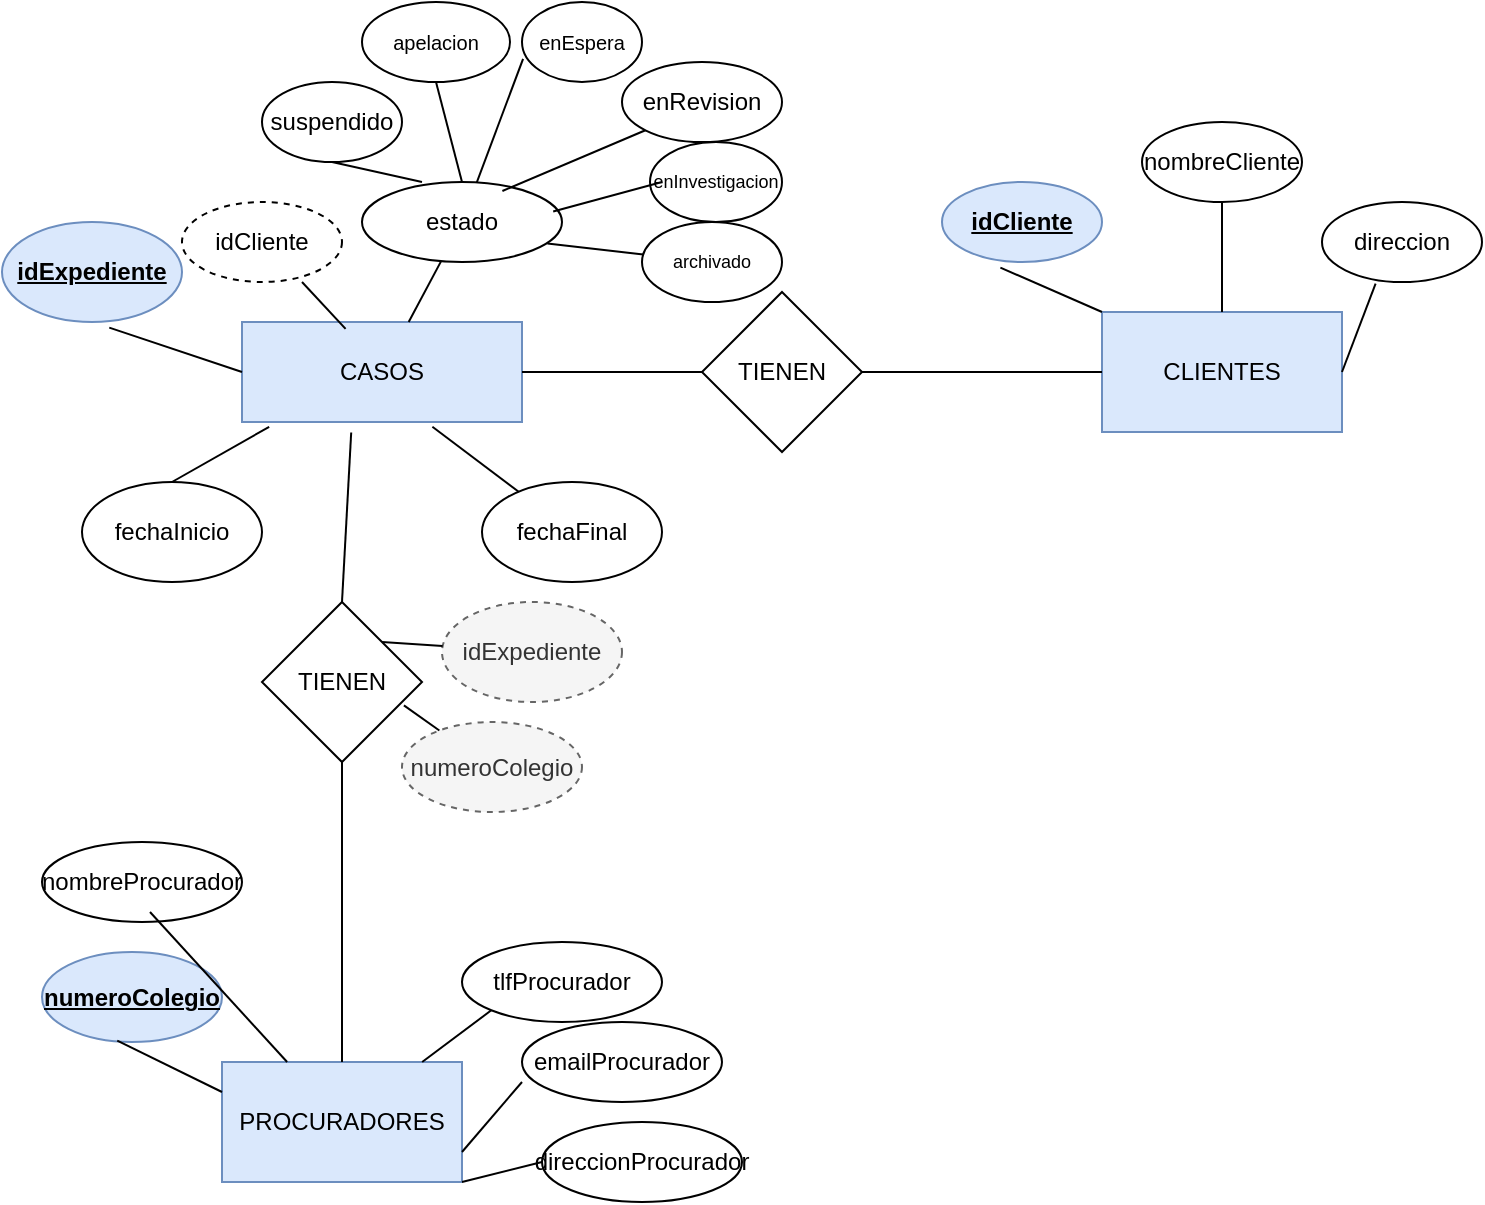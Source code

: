 <mxfile version="26.0.6">
  <diagram name="Página-1" id="o0RJ3alHOyX1quW1q8Vg">
    <mxGraphModel dx="1226" dy="665" grid="1" gridSize="10" guides="1" tooltips="1" connect="1" arrows="1" fold="1" page="1" pageScale="1" pageWidth="827" pageHeight="1169" math="0" shadow="0">
      <root>
        <mxCell id="0" />
        <mxCell id="1" parent="0" />
        <mxCell id="1Bs9g0EZFuZqRG2DbEx_-2" value="CASOS" style="rounded=0;whiteSpace=wrap;html=1;fillColor=#dae8fc;strokeColor=#6c8ebf;" vertex="1" parent="1">
          <mxGeometry x="150" y="280" width="140" height="50" as="geometry" />
        </mxCell>
        <mxCell id="1Bs9g0EZFuZqRG2DbEx_-3" value="idExpediente" style="ellipse;whiteSpace=wrap;html=1;fontStyle=5;fillColor=#dae8fc;strokeColor=#6c8ebf;" vertex="1" parent="1">
          <mxGeometry x="30" y="230" width="90" height="50" as="geometry" />
        </mxCell>
        <mxCell id="1Bs9g0EZFuZqRG2DbEx_-4" value="fechaInicio" style="ellipse;whiteSpace=wrap;html=1;fontStyle=0;" vertex="1" parent="1">
          <mxGeometry x="70" y="360" width="90" height="50" as="geometry" />
        </mxCell>
        <mxCell id="1Bs9g0EZFuZqRG2DbEx_-6" value="fechaFinal" style="ellipse;whiteSpace=wrap;html=1;fontStyle=0;" vertex="1" parent="1">
          <mxGeometry x="270" y="360" width="90" height="50" as="geometry" />
        </mxCell>
        <mxCell id="1Bs9g0EZFuZqRG2DbEx_-7" value="" style="endArrow=none;html=1;rounded=0;exitX=0.596;exitY=1.056;exitDx=0;exitDy=0;exitPerimeter=0;entryX=0;entryY=0.5;entryDx=0;entryDy=0;" edge="1" parent="1" source="1Bs9g0EZFuZqRG2DbEx_-3" target="1Bs9g0EZFuZqRG2DbEx_-2">
          <mxGeometry width="50" height="50" relative="1" as="geometry">
            <mxPoint x="630" y="320" as="sourcePoint" />
            <mxPoint x="140" y="300" as="targetPoint" />
          </mxGeometry>
        </mxCell>
        <mxCell id="1Bs9g0EZFuZqRG2DbEx_-8" value="" style="endArrow=none;html=1;rounded=0;exitX=0.097;exitY=1.048;exitDx=0;exitDy=0;entryX=0.5;entryY=0;entryDx=0;entryDy=0;exitPerimeter=0;" edge="1" parent="1" source="1Bs9g0EZFuZqRG2DbEx_-2" target="1Bs9g0EZFuZqRG2DbEx_-4">
          <mxGeometry width="50" height="50" relative="1" as="geometry">
            <mxPoint x="630" y="320" as="sourcePoint" />
            <mxPoint x="680" y="270" as="targetPoint" />
          </mxGeometry>
        </mxCell>
        <mxCell id="1Bs9g0EZFuZqRG2DbEx_-9" value="" style="endArrow=none;html=1;rounded=0;exitX=0.68;exitY=1.048;exitDx=0;exitDy=0;exitPerimeter=0;" edge="1" parent="1" source="1Bs9g0EZFuZqRG2DbEx_-2" target="1Bs9g0EZFuZqRG2DbEx_-6">
          <mxGeometry width="50" height="50" relative="1" as="geometry">
            <mxPoint x="630" y="320" as="sourcePoint" />
            <mxPoint x="680" y="270" as="targetPoint" />
          </mxGeometry>
        </mxCell>
        <mxCell id="1Bs9g0EZFuZqRG2DbEx_-10" value="estado" style="ellipse;whiteSpace=wrap;html=1;fontStyle=0;" vertex="1" parent="1">
          <mxGeometry x="210" y="210" width="100" height="40" as="geometry" />
        </mxCell>
        <mxCell id="1Bs9g0EZFuZqRG2DbEx_-11" value="" style="endArrow=none;html=1;rounded=0;" edge="1" parent="1" source="1Bs9g0EZFuZqRG2DbEx_-2" target="1Bs9g0EZFuZqRG2DbEx_-10">
          <mxGeometry width="50" height="50" relative="1" as="geometry">
            <mxPoint x="630" y="320" as="sourcePoint" />
            <mxPoint x="680" y="270" as="targetPoint" />
          </mxGeometry>
        </mxCell>
        <mxCell id="1Bs9g0EZFuZqRG2DbEx_-12" value="apelacion" style="ellipse;whiteSpace=wrap;html=1;fontSize=10;" vertex="1" parent="1">
          <mxGeometry x="210" y="120" width="74" height="40" as="geometry" />
        </mxCell>
        <mxCell id="1Bs9g0EZFuZqRG2DbEx_-13" value="enEspera" style="ellipse;whiteSpace=wrap;html=1;fontSize=10;" vertex="1" parent="1">
          <mxGeometry x="290" y="120" width="60" height="40" as="geometry" />
        </mxCell>
        <mxCell id="1Bs9g0EZFuZqRG2DbEx_-14" value="enRevision" style="ellipse;whiteSpace=wrap;html=1;" vertex="1" parent="1">
          <mxGeometry x="340" y="150" width="80" height="40" as="geometry" />
        </mxCell>
        <mxCell id="1Bs9g0EZFuZqRG2DbEx_-15" value="enInvestigacion" style="ellipse;whiteSpace=wrap;html=1;fontSize=9;" vertex="1" parent="1">
          <mxGeometry x="354" y="190" width="66" height="40" as="geometry" />
        </mxCell>
        <mxCell id="1Bs9g0EZFuZqRG2DbEx_-16" value="suspendido" style="ellipse;whiteSpace=wrap;html=1;" vertex="1" parent="1">
          <mxGeometry x="160" y="160" width="70" height="40" as="geometry" />
        </mxCell>
        <mxCell id="1Bs9g0EZFuZqRG2DbEx_-17" value="archivado" style="ellipse;whiteSpace=wrap;html=1;fontSize=9;" vertex="1" parent="1">
          <mxGeometry x="350" y="230" width="70" height="40" as="geometry" />
        </mxCell>
        <mxCell id="1Bs9g0EZFuZqRG2DbEx_-18" value="" style="endArrow=none;html=1;rounded=0;exitX=0.5;exitY=1;exitDx=0;exitDy=0;" edge="1" parent="1" source="1Bs9g0EZFuZqRG2DbEx_-16">
          <mxGeometry width="50" height="50" relative="1" as="geometry">
            <mxPoint x="530" y="320" as="sourcePoint" />
            <mxPoint x="240" y="210" as="targetPoint" />
          </mxGeometry>
        </mxCell>
        <mxCell id="1Bs9g0EZFuZqRG2DbEx_-19" value="" style="endArrow=none;html=1;rounded=0;exitX=0.702;exitY=0.112;exitDx=0;exitDy=0;exitPerimeter=0;entryX=0;entryY=1;entryDx=0;entryDy=0;" edge="1" parent="1" source="1Bs9g0EZFuZqRG2DbEx_-10" target="1Bs9g0EZFuZqRG2DbEx_-14">
          <mxGeometry width="50" height="50" relative="1" as="geometry">
            <mxPoint x="530" y="320" as="sourcePoint" />
            <mxPoint x="580" y="270" as="targetPoint" />
          </mxGeometry>
        </mxCell>
        <mxCell id="1Bs9g0EZFuZqRG2DbEx_-20" value="" style="endArrow=none;html=1;rounded=0;exitX=0.927;exitY=0.768;exitDx=0;exitDy=0;exitPerimeter=0;" edge="1" parent="1" source="1Bs9g0EZFuZqRG2DbEx_-10" target="1Bs9g0EZFuZqRG2DbEx_-17">
          <mxGeometry width="50" height="50" relative="1" as="geometry">
            <mxPoint x="530" y="320" as="sourcePoint" />
            <mxPoint x="580" y="270" as="targetPoint" />
          </mxGeometry>
        </mxCell>
        <mxCell id="1Bs9g0EZFuZqRG2DbEx_-21" value="" style="endArrow=none;html=1;rounded=0;exitX=0.5;exitY=0;exitDx=0;exitDy=0;entryX=0.5;entryY=1;entryDx=0;entryDy=0;" edge="1" parent="1" source="1Bs9g0EZFuZqRG2DbEx_-10" target="1Bs9g0EZFuZqRG2DbEx_-12">
          <mxGeometry width="50" height="50" relative="1" as="geometry">
            <mxPoint x="530" y="320" as="sourcePoint" />
            <mxPoint x="370" y="130" as="targetPoint" />
          </mxGeometry>
        </mxCell>
        <mxCell id="1Bs9g0EZFuZqRG2DbEx_-22" value="" style="endArrow=none;html=1;rounded=0;entryX=0.009;entryY=0.71;entryDx=0;entryDy=0;entryPerimeter=0;" edge="1" parent="1" source="1Bs9g0EZFuZqRG2DbEx_-10" target="1Bs9g0EZFuZqRG2DbEx_-13">
          <mxGeometry width="50" height="50" relative="1" as="geometry">
            <mxPoint x="530" y="320" as="sourcePoint" />
            <mxPoint x="580" y="270" as="targetPoint" />
          </mxGeometry>
        </mxCell>
        <mxCell id="1Bs9g0EZFuZqRG2DbEx_-23" value="" style="endArrow=none;html=1;rounded=0;exitX=0.956;exitY=0.368;exitDx=0;exitDy=0;exitPerimeter=0;" edge="1" parent="1" source="1Bs9g0EZFuZqRG2DbEx_-10">
          <mxGeometry width="50" height="50" relative="1" as="geometry">
            <mxPoint x="530" y="320" as="sourcePoint" />
            <mxPoint x="360" y="210" as="targetPoint" />
          </mxGeometry>
        </mxCell>
        <mxCell id="1Bs9g0EZFuZqRG2DbEx_-24" value="CLIENTES" style="rounded=0;whiteSpace=wrap;html=1;fillColor=#dae8fc;strokeColor=#6c8ebf;" vertex="1" parent="1">
          <mxGeometry x="580" y="275" width="120" height="60" as="geometry" />
        </mxCell>
        <mxCell id="1Bs9g0EZFuZqRG2DbEx_-28" value="idCliente" style="ellipse;whiteSpace=wrap;html=1;fontStyle=5;fillColor=#dae8fc;strokeColor=#6c8ebf;" vertex="1" parent="1">
          <mxGeometry x="500" y="210" width="80" height="40" as="geometry" />
        </mxCell>
        <mxCell id="1Bs9g0EZFuZqRG2DbEx_-29" value="nombreCliente" style="ellipse;whiteSpace=wrap;html=1;" vertex="1" parent="1">
          <mxGeometry x="600" y="180" width="80" height="40" as="geometry" />
        </mxCell>
        <mxCell id="1Bs9g0EZFuZqRG2DbEx_-30" value="" style="endArrow=none;html=1;rounded=0;exitX=0.365;exitY=1.07;exitDx=0;exitDy=0;exitPerimeter=0;entryX=0;entryY=0;entryDx=0;entryDy=0;" edge="1" parent="1" source="1Bs9g0EZFuZqRG2DbEx_-28" target="1Bs9g0EZFuZqRG2DbEx_-24">
          <mxGeometry width="50" height="50" relative="1" as="geometry">
            <mxPoint x="720" y="320" as="sourcePoint" />
            <mxPoint x="770" y="270" as="targetPoint" />
          </mxGeometry>
        </mxCell>
        <mxCell id="1Bs9g0EZFuZqRG2DbEx_-31" value="direccion" style="ellipse;whiteSpace=wrap;html=1;" vertex="1" parent="1">
          <mxGeometry x="690" y="220" width="80" height="40" as="geometry" />
        </mxCell>
        <mxCell id="1Bs9g0EZFuZqRG2DbEx_-32" value="" style="endArrow=none;html=1;rounded=0;exitX=0.5;exitY=0;exitDx=0;exitDy=0;entryX=0.5;entryY=1;entryDx=0;entryDy=0;" edge="1" parent="1" source="1Bs9g0EZFuZqRG2DbEx_-24" target="1Bs9g0EZFuZqRG2DbEx_-29">
          <mxGeometry width="50" height="50" relative="1" as="geometry">
            <mxPoint x="720" y="320" as="sourcePoint" />
            <mxPoint x="770" y="270" as="targetPoint" />
          </mxGeometry>
        </mxCell>
        <mxCell id="1Bs9g0EZFuZqRG2DbEx_-33" value="" style="endArrow=none;html=1;rounded=0;exitX=1;exitY=0.5;exitDx=0;exitDy=0;entryX=0.335;entryY=1.02;entryDx=0;entryDy=0;entryPerimeter=0;" edge="1" parent="1" source="1Bs9g0EZFuZqRG2DbEx_-24" target="1Bs9g0EZFuZqRG2DbEx_-31">
          <mxGeometry width="50" height="50" relative="1" as="geometry">
            <mxPoint x="720" y="320" as="sourcePoint" />
            <mxPoint x="770" y="270" as="targetPoint" />
          </mxGeometry>
        </mxCell>
        <mxCell id="1Bs9g0EZFuZqRG2DbEx_-46" value="TIENEN" style="rhombus;whiteSpace=wrap;html=1;" vertex="1" parent="1">
          <mxGeometry x="380" y="265" width="80" height="80" as="geometry" />
        </mxCell>
        <mxCell id="1Bs9g0EZFuZqRG2DbEx_-47" value="" style="endArrow=none;html=1;rounded=0;exitX=1;exitY=0.5;exitDx=0;exitDy=0;entryX=0;entryY=0.5;entryDx=0;entryDy=0;" edge="1" parent="1" source="1Bs9g0EZFuZqRG2DbEx_-2" target="1Bs9g0EZFuZqRG2DbEx_-46">
          <mxGeometry width="50" height="50" relative="1" as="geometry">
            <mxPoint x="620" y="310" as="sourcePoint" />
            <mxPoint x="670" y="260" as="targetPoint" />
          </mxGeometry>
        </mxCell>
        <mxCell id="1Bs9g0EZFuZqRG2DbEx_-48" value="" style="endArrow=none;html=1;rounded=0;exitX=1;exitY=0.5;exitDx=0;exitDy=0;entryX=0;entryY=0.5;entryDx=0;entryDy=0;" edge="1" parent="1" source="1Bs9g0EZFuZqRG2DbEx_-46" target="1Bs9g0EZFuZqRG2DbEx_-24">
          <mxGeometry width="50" height="50" relative="1" as="geometry">
            <mxPoint x="620" y="310" as="sourcePoint" />
            <mxPoint x="580" y="320" as="targetPoint" />
          </mxGeometry>
        </mxCell>
        <mxCell id="1Bs9g0EZFuZqRG2DbEx_-52" value="" style="group" vertex="1" connectable="0" parent="1">
          <mxGeometry x="50" y="540" width="350" height="180" as="geometry" />
        </mxCell>
        <mxCell id="1Bs9g0EZFuZqRG2DbEx_-50" value="" style="group" vertex="1" connectable="0" parent="1Bs9g0EZFuZqRG2DbEx_-52">
          <mxGeometry y="30" width="350" height="150" as="geometry" />
        </mxCell>
        <mxCell id="1Bs9g0EZFuZqRG2DbEx_-36" value="numeroColegio" style="ellipse;whiteSpace=wrap;html=1;fillColor=#dae8fc;strokeColor=#6c8ebf;fontStyle=5" vertex="1" parent="1Bs9g0EZFuZqRG2DbEx_-50">
          <mxGeometry y="25" width="90" height="45" as="geometry" />
        </mxCell>
        <mxCell id="1Bs9g0EZFuZqRG2DbEx_-49" value="" style="group" vertex="1" connectable="0" parent="1Bs9g0EZFuZqRG2DbEx_-50">
          <mxGeometry x="90" width="260" height="150" as="geometry" />
        </mxCell>
        <mxCell id="1Bs9g0EZFuZqRG2DbEx_-35" value="PROCURADORES" style="rounded=0;whiteSpace=wrap;html=1;fillColor=#dae8fc;strokeColor=#6c8ebf;" vertex="1" parent="1Bs9g0EZFuZqRG2DbEx_-49">
          <mxGeometry y="80" width="120" height="60" as="geometry" />
        </mxCell>
        <mxCell id="1Bs9g0EZFuZqRG2DbEx_-40" value="tlfProcurador" style="ellipse;whiteSpace=wrap;html=1;" vertex="1" parent="1Bs9g0EZFuZqRG2DbEx_-49">
          <mxGeometry x="120" y="20" width="100" height="40" as="geometry" />
        </mxCell>
        <mxCell id="1Bs9g0EZFuZqRG2DbEx_-41" value="" style="endArrow=none;html=1;rounded=0;entryX=0;entryY=1;entryDx=0;entryDy=0;" edge="1" parent="1Bs9g0EZFuZqRG2DbEx_-49" source="1Bs9g0EZFuZqRG2DbEx_-35" target="1Bs9g0EZFuZqRG2DbEx_-40">
          <mxGeometry width="50" height="50" relative="1" as="geometry">
            <mxPoint x="-80" y="120" as="sourcePoint" />
            <mxPoint x="-30" y="70" as="targetPoint" />
          </mxGeometry>
        </mxCell>
        <mxCell id="1Bs9g0EZFuZqRG2DbEx_-42" value="emailProcurador" style="ellipse;whiteSpace=wrap;html=1;" vertex="1" parent="1Bs9g0EZFuZqRG2DbEx_-49">
          <mxGeometry x="150" y="60" width="100" height="40" as="geometry" />
        </mxCell>
        <mxCell id="1Bs9g0EZFuZqRG2DbEx_-43" value="" style="endArrow=none;html=1;rounded=0;entryX=0;entryY=0.75;entryDx=0;entryDy=0;entryPerimeter=0;exitX=1;exitY=0.75;exitDx=0;exitDy=0;" edge="1" parent="1Bs9g0EZFuZqRG2DbEx_-49" source="1Bs9g0EZFuZqRG2DbEx_-35" target="1Bs9g0EZFuZqRG2DbEx_-42">
          <mxGeometry width="50" height="50" relative="1" as="geometry">
            <mxPoint x="-80" y="120" as="sourcePoint" />
            <mxPoint x="-30" y="70" as="targetPoint" />
          </mxGeometry>
        </mxCell>
        <mxCell id="1Bs9g0EZFuZqRG2DbEx_-44" value="direccionProcurador" style="ellipse;whiteSpace=wrap;html=1;" vertex="1" parent="1Bs9g0EZFuZqRG2DbEx_-49">
          <mxGeometry x="160" y="110" width="100" height="40" as="geometry" />
        </mxCell>
        <mxCell id="1Bs9g0EZFuZqRG2DbEx_-45" value="" style="endArrow=none;html=1;rounded=0;entryX=0;entryY=0.5;entryDx=0;entryDy=0;exitX=1;exitY=1;exitDx=0;exitDy=0;" edge="1" parent="1Bs9g0EZFuZqRG2DbEx_-49" source="1Bs9g0EZFuZqRG2DbEx_-35" target="1Bs9g0EZFuZqRG2DbEx_-44">
          <mxGeometry width="50" height="50" relative="1" as="geometry">
            <mxPoint x="-80" y="120" as="sourcePoint" />
            <mxPoint x="-30" y="70" as="targetPoint" />
          </mxGeometry>
        </mxCell>
        <mxCell id="1Bs9g0EZFuZqRG2DbEx_-37" value="" style="endArrow=none;html=1;rounded=0;entryX=0.418;entryY=0.984;entryDx=0;entryDy=0;entryPerimeter=0;exitX=0;exitY=0.25;exitDx=0;exitDy=0;" edge="1" parent="1Bs9g0EZFuZqRG2DbEx_-50" source="1Bs9g0EZFuZqRG2DbEx_-35" target="1Bs9g0EZFuZqRG2DbEx_-36">
          <mxGeometry width="50" height="50" relative="1" as="geometry">
            <mxPoint x="10" y="120" as="sourcePoint" />
            <mxPoint x="60" y="70" as="targetPoint" />
          </mxGeometry>
        </mxCell>
        <mxCell id="1Bs9g0EZFuZqRG2DbEx_-38" value="nombreProcurador" style="ellipse;whiteSpace=wrap;html=1;" vertex="1" parent="1Bs9g0EZFuZqRG2DbEx_-52">
          <mxGeometry width="100" height="40" as="geometry" />
        </mxCell>
        <mxCell id="1Bs9g0EZFuZqRG2DbEx_-39" value="" style="endArrow=none;html=1;rounded=0;entryX=0.3;entryY=0.875;entryDx=0;entryDy=0;entryPerimeter=0;" edge="1" parent="1Bs9g0EZFuZqRG2DbEx_-52" source="1Bs9g0EZFuZqRG2DbEx_-35">
          <mxGeometry width="50" height="50" relative="1" as="geometry">
            <mxPoint x="10" y="150" as="sourcePoint" />
            <mxPoint x="54" y="35" as="targetPoint" />
          </mxGeometry>
        </mxCell>
        <mxCell id="1Bs9g0EZFuZqRG2DbEx_-53" value="idCliente" style="ellipse;whiteSpace=wrap;html=1;fontStyle=0;dashed=1;" vertex="1" parent="1">
          <mxGeometry x="120" y="220" width="80" height="40" as="geometry" />
        </mxCell>
        <mxCell id="1Bs9g0EZFuZqRG2DbEx_-54" value="" style="endArrow=none;html=1;rounded=0;exitX=0.75;exitY=1;exitDx=0;exitDy=0;exitPerimeter=0;entryX=0.37;entryY=0.069;entryDx=0;entryDy=0;entryPerimeter=0;" edge="1" parent="1" source="1Bs9g0EZFuZqRG2DbEx_-53" target="1Bs9g0EZFuZqRG2DbEx_-2">
          <mxGeometry width="50" height="50" relative="1" as="geometry">
            <mxPoint x="620" y="430" as="sourcePoint" />
            <mxPoint x="670" y="380" as="targetPoint" />
          </mxGeometry>
        </mxCell>
        <mxCell id="1Bs9g0EZFuZqRG2DbEx_-55" value="TIENEN" style="rhombus;whiteSpace=wrap;html=1;" vertex="1" parent="1">
          <mxGeometry x="160" y="420" width="80" height="80" as="geometry" />
        </mxCell>
        <mxCell id="1Bs9g0EZFuZqRG2DbEx_-56" value="" style="endArrow=none;html=1;rounded=0;exitX=0.39;exitY=1.105;exitDx=0;exitDy=0;exitPerimeter=0;entryX=0.5;entryY=0;entryDx=0;entryDy=0;" edge="1" parent="1" source="1Bs9g0EZFuZqRG2DbEx_-2" target="1Bs9g0EZFuZqRG2DbEx_-55">
          <mxGeometry width="50" height="50" relative="1" as="geometry">
            <mxPoint x="620" y="430" as="sourcePoint" />
            <mxPoint x="200" y="410" as="targetPoint" />
          </mxGeometry>
        </mxCell>
        <mxCell id="1Bs9g0EZFuZqRG2DbEx_-57" value="" style="endArrow=none;html=1;rounded=0;exitX=0.5;exitY=1;exitDx=0;exitDy=0;entryX=0.5;entryY=0;entryDx=0;entryDy=0;" edge="1" parent="1" source="1Bs9g0EZFuZqRG2DbEx_-55" target="1Bs9g0EZFuZqRG2DbEx_-35">
          <mxGeometry width="50" height="50" relative="1" as="geometry">
            <mxPoint x="620" y="430" as="sourcePoint" />
            <mxPoint x="670" y="380" as="targetPoint" />
          </mxGeometry>
        </mxCell>
        <mxCell id="1Bs9g0EZFuZqRG2DbEx_-60" value="idExpediente" style="ellipse;whiteSpace=wrap;html=1;fontStyle=0;fillColor=#f5f5f5;strokeColor=#666666;fontColor=#333333;dashed=1;" vertex="1" parent="1">
          <mxGeometry x="250" y="420" width="90" height="50" as="geometry" />
        </mxCell>
        <mxCell id="1Bs9g0EZFuZqRG2DbEx_-61" value="numeroColegio" style="ellipse;whiteSpace=wrap;html=1;fillColor=#f5f5f5;strokeColor=#666666;fontStyle=0;fontColor=#333333;dashed=1;" vertex="1" parent="1">
          <mxGeometry x="230" y="480" width="90" height="45" as="geometry" />
        </mxCell>
        <mxCell id="1Bs9g0EZFuZqRG2DbEx_-62" value="" style="endArrow=none;html=1;rounded=0;exitX=1;exitY=0;exitDx=0;exitDy=0;" edge="1" parent="1" source="1Bs9g0EZFuZqRG2DbEx_-55" target="1Bs9g0EZFuZqRG2DbEx_-60">
          <mxGeometry width="50" height="50" relative="1" as="geometry">
            <mxPoint x="480" y="455" as="sourcePoint" />
            <mxPoint x="670" y="380" as="targetPoint" />
          </mxGeometry>
        </mxCell>
        <mxCell id="1Bs9g0EZFuZqRG2DbEx_-63" value="" style="endArrow=none;html=1;rounded=0;exitX=0.887;exitY=0.646;exitDx=0;exitDy=0;exitPerimeter=0;" edge="1" parent="1" source="1Bs9g0EZFuZqRG2DbEx_-55" target="1Bs9g0EZFuZqRG2DbEx_-61">
          <mxGeometry width="50" height="50" relative="1" as="geometry">
            <mxPoint x="480" y="500" as="sourcePoint" />
            <mxPoint x="670" y="380" as="targetPoint" />
          </mxGeometry>
        </mxCell>
      </root>
    </mxGraphModel>
  </diagram>
</mxfile>
